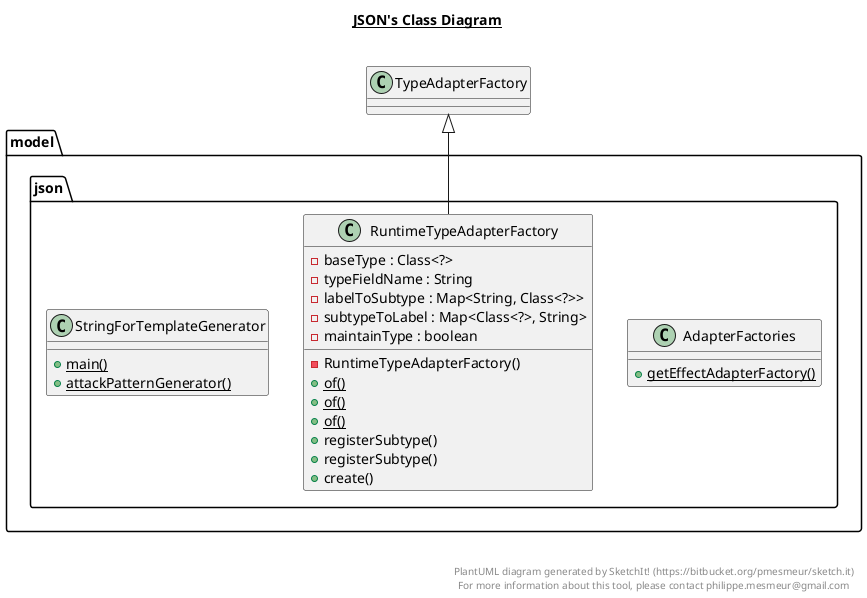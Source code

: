 @startuml

title __JSON's Class Diagram__\n

  package model.json {
    class AdapterFactories {
        {static} + getEffectAdapterFactory()
    }
  }
  

  package model.json {
    class RuntimeTypeAdapterFactory {
        - baseType : Class<?>
        - typeFieldName : String
        - labelToSubtype : Map<String, Class<?>>
        - subtypeToLabel : Map<Class<?>, String>
        - maintainType : boolean
        - RuntimeTypeAdapterFactory()
        {static} + of()
        {static} + of()
        {static} + of()
        + registerSubtype()
        + registerSubtype()
        + create()
    }
  }
  

  package model.json {
    class StringForTemplateGenerator {
        {static} + main()
        {static} + attackPatternGenerator()
    }
  }
  

  RuntimeTypeAdapterFactory -up-|> TypeAdapterFactory


right footer


PlantUML diagram generated by SketchIt! (https://bitbucket.org/pmesmeur/sketch.it)
For more information about this tool, please contact philippe.mesmeur@gmail.com
endfooter

@enduml
